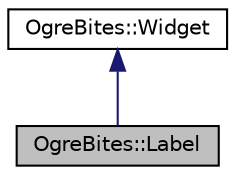 digraph "OgreBites::Label"
{
  bgcolor="transparent";
  edge [fontname="Helvetica",fontsize="10",labelfontname="Helvetica",labelfontsize="10"];
  node [fontname="Helvetica",fontsize="10",shape=record];
  Node0 [label="OgreBites::Label",height=0.2,width=0.4,color="black", fillcolor="grey75", style="filled", fontcolor="black"];
  Node1 -> Node0 [dir="back",color="midnightblue",fontsize="10",style="solid",fontname="Helvetica"];
  Node1 [label="OgreBites::Widget",height=0.2,width=0.4,color="black",URL="$class_ogre_bites_1_1_widget.html",tooltip="Abstract base class for all widgets. "];
}
